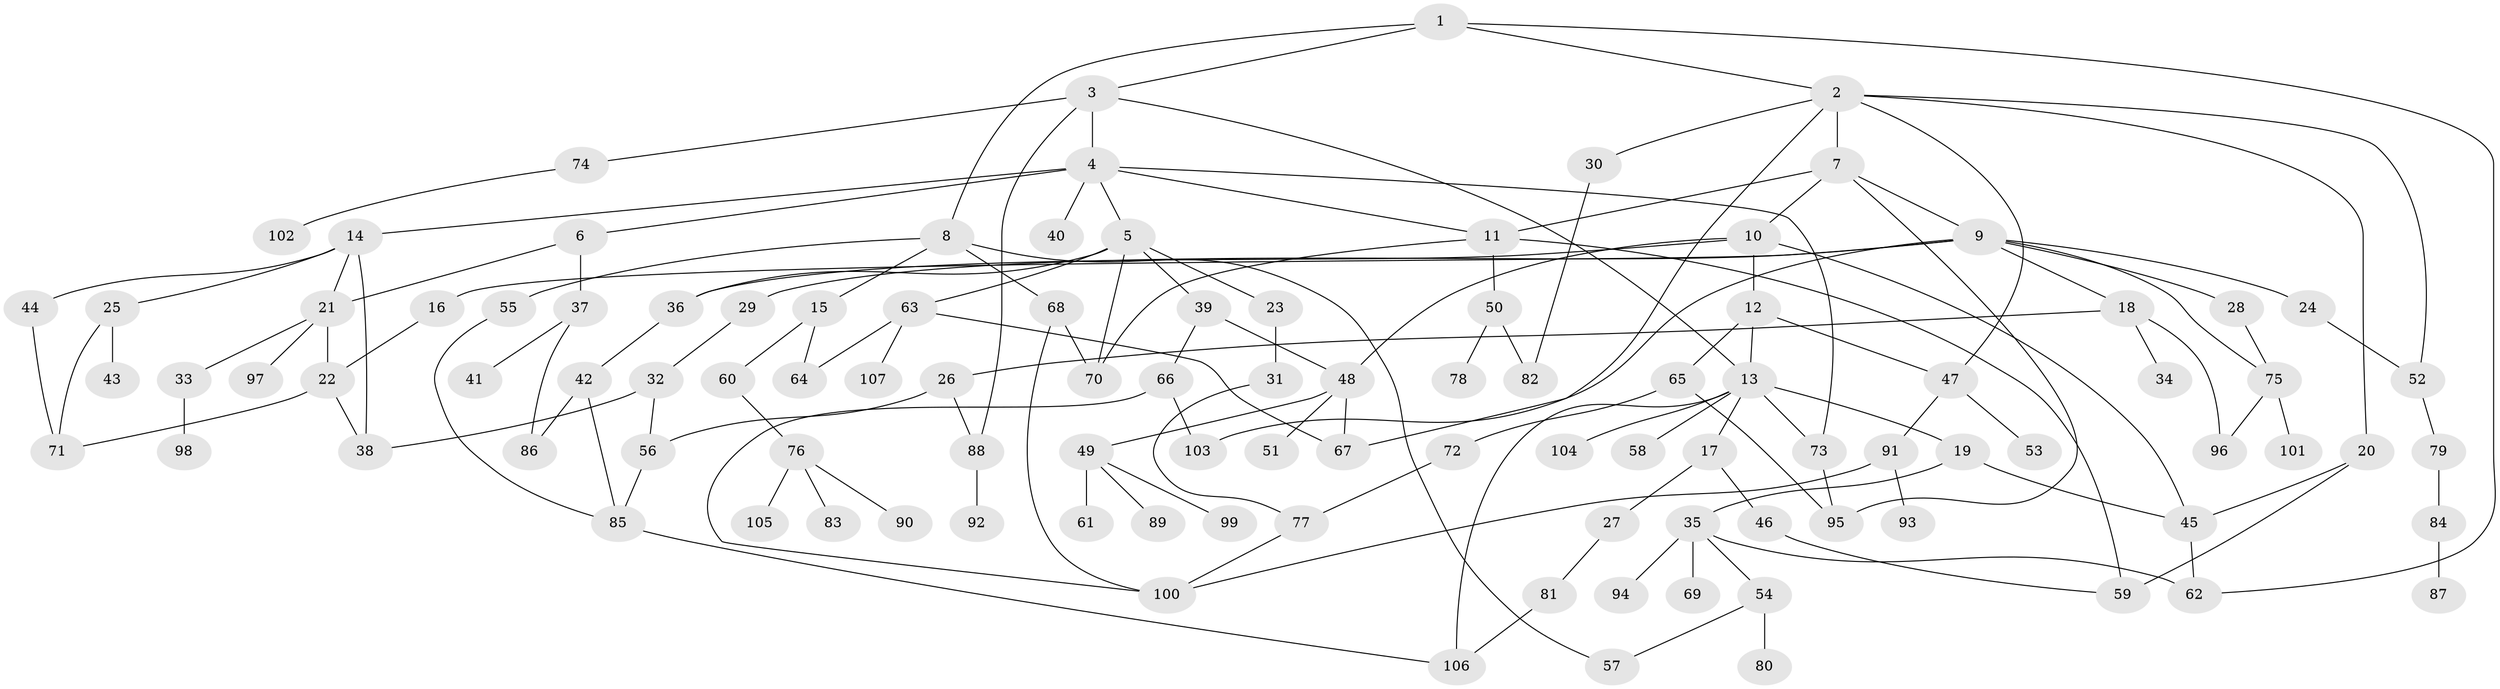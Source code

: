 // coarse degree distribution, {10: 0.015151515151515152, 5: 0.15151515151515152, 7: 0.045454545454545456, 2: 0.18181818181818182, 3: 0.2727272727272727, 6: 0.030303030303030304, 4: 0.10606060606060606, 1: 0.19696969696969696}
// Generated by graph-tools (version 1.1) at 2025/36/03/04/25 23:36:13]
// undirected, 107 vertices, 148 edges
graph export_dot {
  node [color=gray90,style=filled];
  1;
  2;
  3;
  4;
  5;
  6;
  7;
  8;
  9;
  10;
  11;
  12;
  13;
  14;
  15;
  16;
  17;
  18;
  19;
  20;
  21;
  22;
  23;
  24;
  25;
  26;
  27;
  28;
  29;
  30;
  31;
  32;
  33;
  34;
  35;
  36;
  37;
  38;
  39;
  40;
  41;
  42;
  43;
  44;
  45;
  46;
  47;
  48;
  49;
  50;
  51;
  52;
  53;
  54;
  55;
  56;
  57;
  58;
  59;
  60;
  61;
  62;
  63;
  64;
  65;
  66;
  67;
  68;
  69;
  70;
  71;
  72;
  73;
  74;
  75;
  76;
  77;
  78;
  79;
  80;
  81;
  82;
  83;
  84;
  85;
  86;
  87;
  88;
  89;
  90;
  91;
  92;
  93;
  94;
  95;
  96;
  97;
  98;
  99;
  100;
  101;
  102;
  103;
  104;
  105;
  106;
  107;
  1 -- 2;
  1 -- 3;
  1 -- 8;
  1 -- 62;
  2 -- 7;
  2 -- 20;
  2 -- 30;
  2 -- 52;
  2 -- 67;
  2 -- 47;
  3 -- 4;
  3 -- 13;
  3 -- 74;
  3 -- 88;
  4 -- 5;
  4 -- 6;
  4 -- 11;
  4 -- 14;
  4 -- 40;
  4 -- 73;
  5 -- 23;
  5 -- 39;
  5 -- 63;
  5 -- 70;
  5 -- 36;
  6 -- 37;
  6 -- 21;
  7 -- 9;
  7 -- 10;
  7 -- 11;
  7 -- 95;
  8 -- 15;
  8 -- 55;
  8 -- 68;
  8 -- 57;
  9 -- 16;
  9 -- 18;
  9 -- 24;
  9 -- 28;
  9 -- 29;
  9 -- 75;
  9 -- 103;
  10 -- 12;
  10 -- 36;
  10 -- 48;
  10 -- 45;
  11 -- 50;
  11 -- 59;
  11 -- 70;
  12 -- 47;
  12 -- 65;
  12 -- 13;
  13 -- 17;
  13 -- 19;
  13 -- 58;
  13 -- 73;
  13 -- 104;
  13 -- 106;
  14 -- 21;
  14 -- 25;
  14 -- 44;
  14 -- 38;
  15 -- 60;
  15 -- 64;
  16 -- 22;
  17 -- 27;
  17 -- 46;
  18 -- 26;
  18 -- 34;
  18 -- 96;
  19 -- 35;
  19 -- 45;
  20 -- 45;
  20 -- 59;
  21 -- 33;
  21 -- 97;
  21 -- 22;
  22 -- 38;
  22 -- 71;
  23 -- 31;
  24 -- 52;
  25 -- 43;
  25 -- 71;
  26 -- 56;
  26 -- 88;
  27 -- 81;
  28 -- 75;
  29 -- 32;
  30 -- 82;
  31 -- 77;
  32 -- 38;
  32 -- 56;
  33 -- 98;
  35 -- 54;
  35 -- 69;
  35 -- 94;
  35 -- 62;
  36 -- 42;
  37 -- 41;
  37 -- 86;
  39 -- 48;
  39 -- 66;
  42 -- 86;
  42 -- 85;
  44 -- 71;
  45 -- 62;
  46 -- 59;
  47 -- 53;
  47 -- 91;
  48 -- 49;
  48 -- 51;
  48 -- 67;
  49 -- 61;
  49 -- 89;
  49 -- 99;
  50 -- 78;
  50 -- 82;
  52 -- 79;
  54 -- 57;
  54 -- 80;
  55 -- 85;
  56 -- 85;
  60 -- 76;
  63 -- 107;
  63 -- 67;
  63 -- 64;
  65 -- 72;
  65 -- 95;
  66 -- 100;
  66 -- 103;
  68 -- 70;
  68 -- 100;
  72 -- 77;
  73 -- 95;
  74 -- 102;
  75 -- 101;
  75 -- 96;
  76 -- 83;
  76 -- 90;
  76 -- 105;
  77 -- 100;
  79 -- 84;
  81 -- 106;
  84 -- 87;
  85 -- 106;
  88 -- 92;
  91 -- 93;
  91 -- 100;
}
